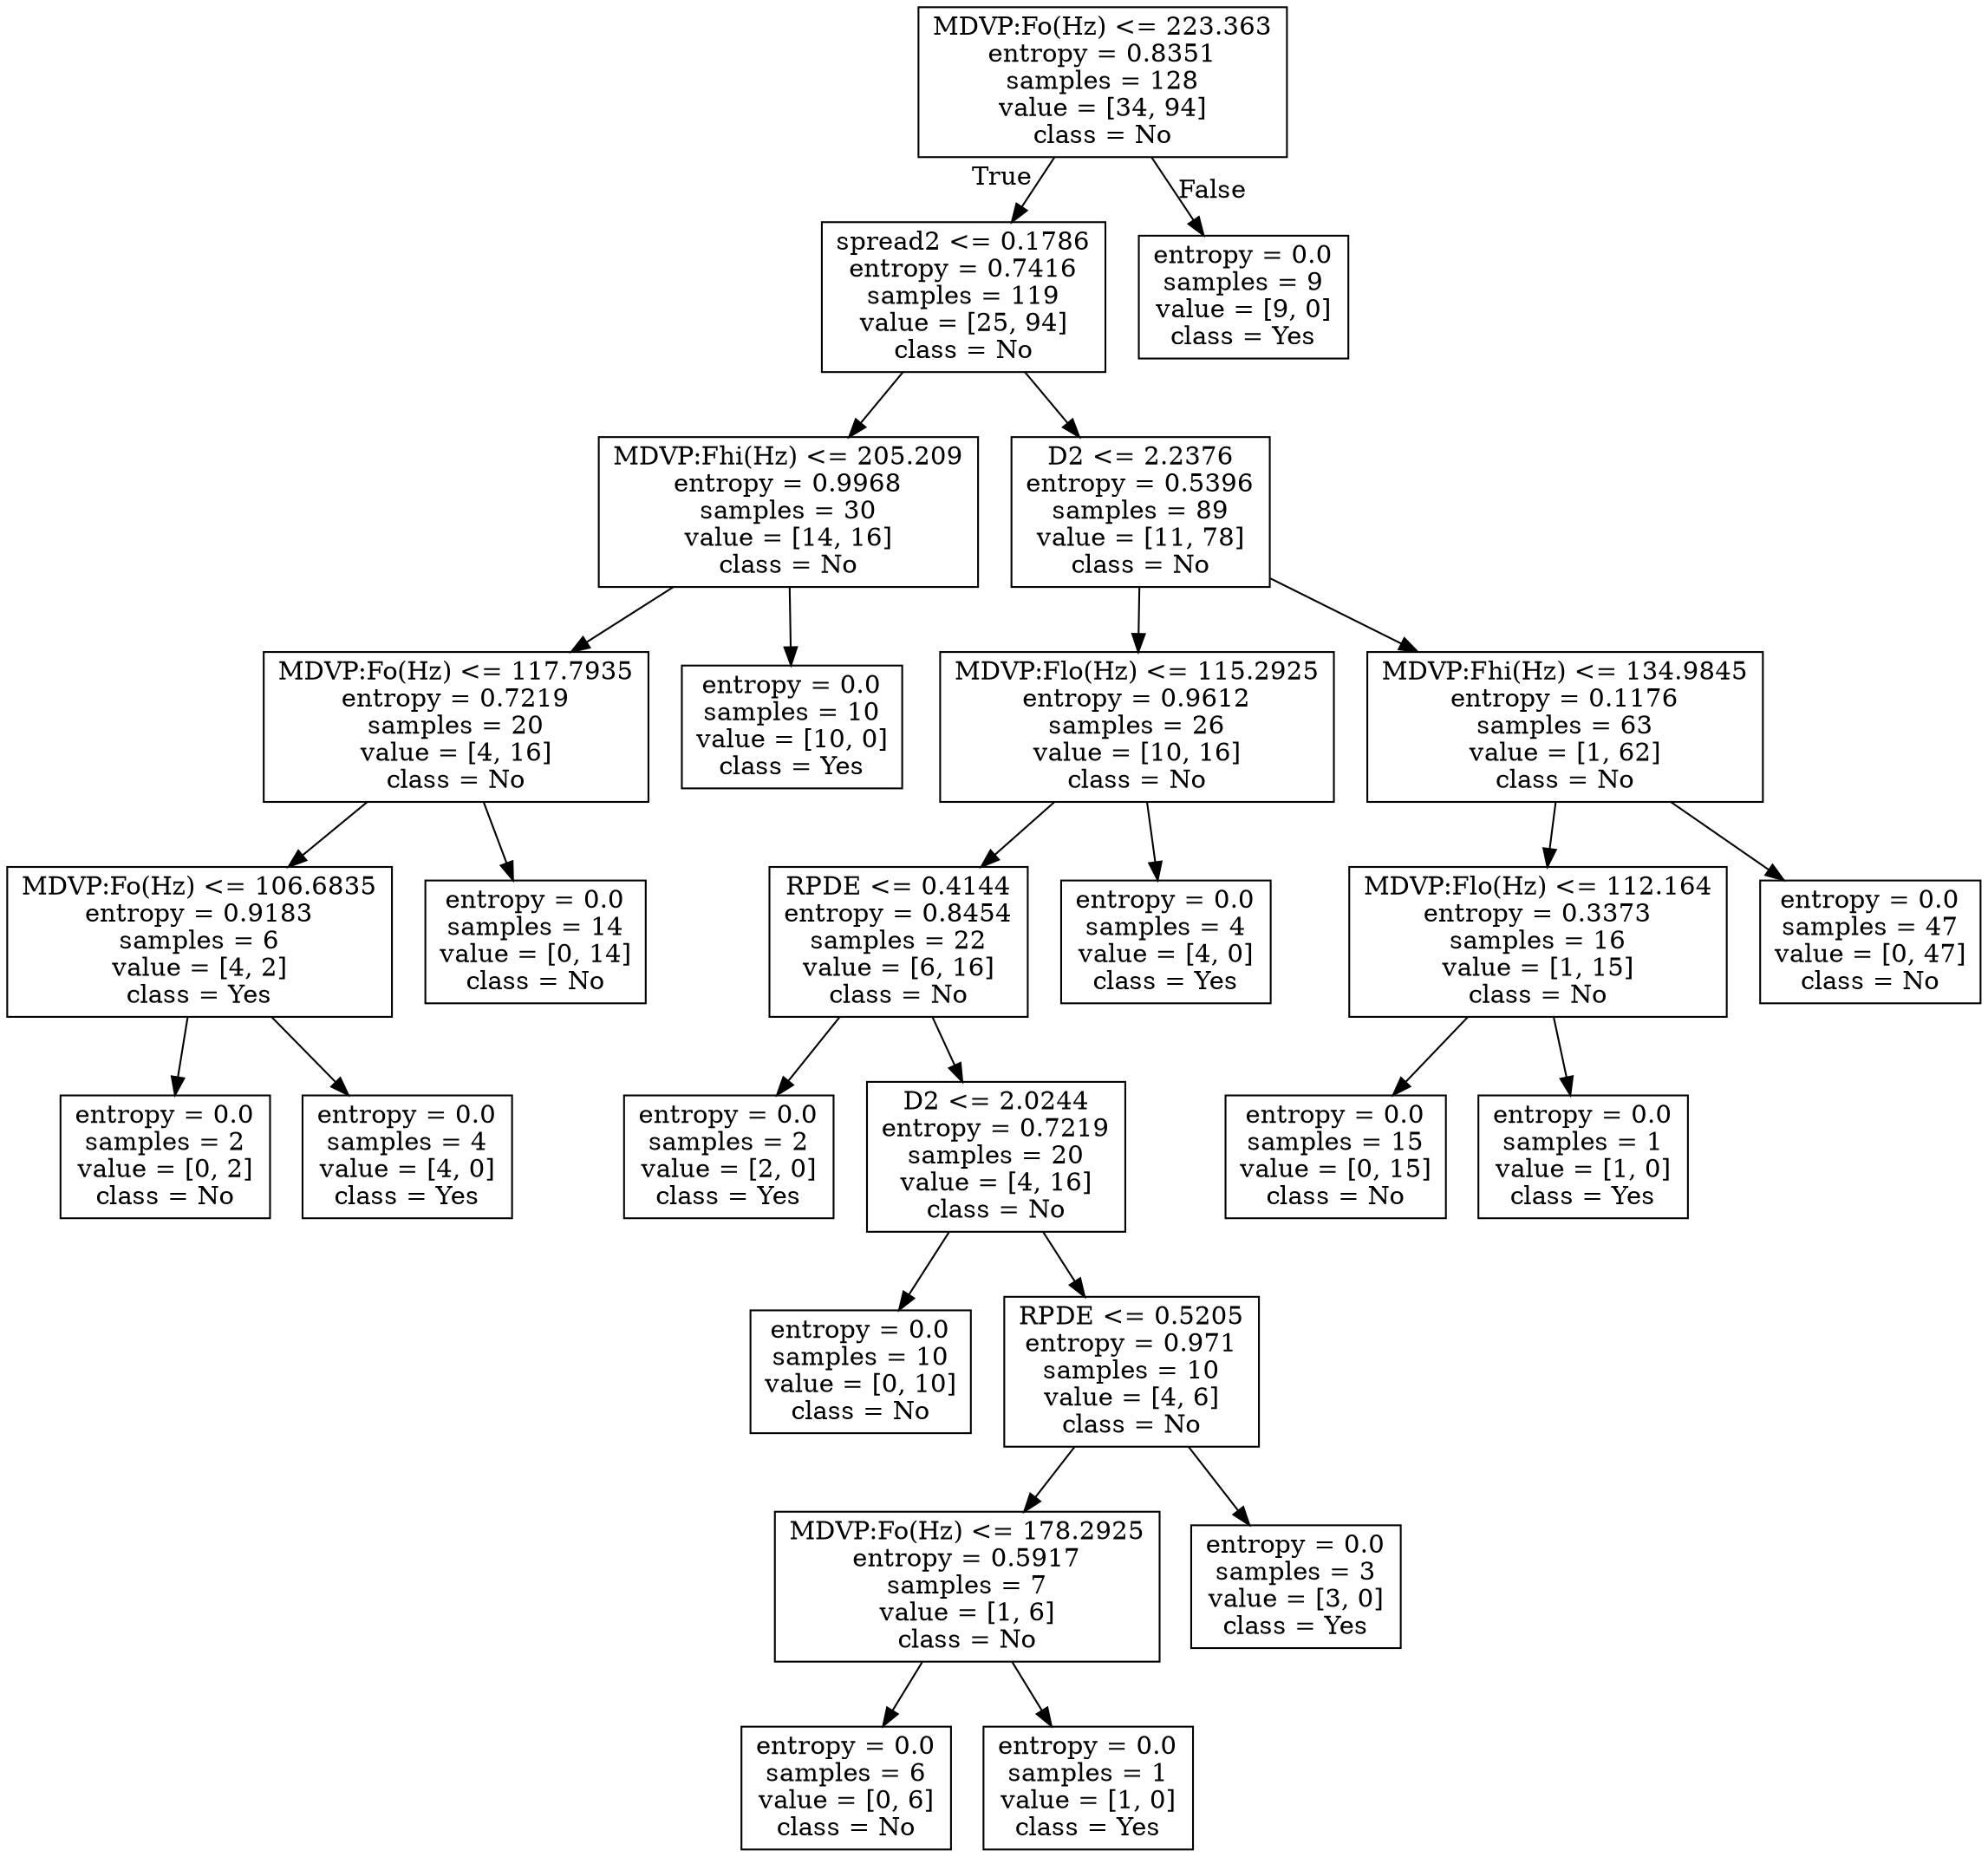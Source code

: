 digraph Tree {
node [shape=box] ;
0 [label="MDVP:Fo(Hz) <= 223.363\nentropy = 0.8351\nsamples = 128\nvalue = [34, 94]\nclass = No"] ;
1 [label="spread2 <= 0.1786\nentropy = 0.7416\nsamples = 119\nvalue = [25, 94]\nclass = No"] ;
0 -> 1 [labeldistance=2.5, labelangle=45, headlabel="True"] ;
2 [label="MDVP:Fhi(Hz) <= 205.209\nentropy = 0.9968\nsamples = 30\nvalue = [14, 16]\nclass = No"] ;
1 -> 2 ;
3 [label="MDVP:Fo(Hz) <= 117.7935\nentropy = 0.7219\nsamples = 20\nvalue = [4, 16]\nclass = No"] ;
2 -> 3 ;
4 [label="MDVP:Fo(Hz) <= 106.6835\nentropy = 0.9183\nsamples = 6\nvalue = [4, 2]\nclass = Yes"] ;
3 -> 4 ;
5 [label="entropy = 0.0\nsamples = 2\nvalue = [0, 2]\nclass = No"] ;
4 -> 5 ;
6 [label="entropy = 0.0\nsamples = 4\nvalue = [4, 0]\nclass = Yes"] ;
4 -> 6 ;
7 [label="entropy = 0.0\nsamples = 14\nvalue = [0, 14]\nclass = No"] ;
3 -> 7 ;
8 [label="entropy = 0.0\nsamples = 10\nvalue = [10, 0]\nclass = Yes"] ;
2 -> 8 ;
9 [label="D2 <= 2.2376\nentropy = 0.5396\nsamples = 89\nvalue = [11, 78]\nclass = No"] ;
1 -> 9 ;
10 [label="MDVP:Flo(Hz) <= 115.2925\nentropy = 0.9612\nsamples = 26\nvalue = [10, 16]\nclass = No"] ;
9 -> 10 ;
11 [label="RPDE <= 0.4144\nentropy = 0.8454\nsamples = 22\nvalue = [6, 16]\nclass = No"] ;
10 -> 11 ;
12 [label="entropy = 0.0\nsamples = 2\nvalue = [2, 0]\nclass = Yes"] ;
11 -> 12 ;
13 [label="D2 <= 2.0244\nentropy = 0.7219\nsamples = 20\nvalue = [4, 16]\nclass = No"] ;
11 -> 13 ;
14 [label="entropy = 0.0\nsamples = 10\nvalue = [0, 10]\nclass = No"] ;
13 -> 14 ;
15 [label="RPDE <= 0.5205\nentropy = 0.971\nsamples = 10\nvalue = [4, 6]\nclass = No"] ;
13 -> 15 ;
16 [label="MDVP:Fo(Hz) <= 178.2925\nentropy = 0.5917\nsamples = 7\nvalue = [1, 6]\nclass = No"] ;
15 -> 16 ;
17 [label="entropy = 0.0\nsamples = 6\nvalue = [0, 6]\nclass = No"] ;
16 -> 17 ;
18 [label="entropy = 0.0\nsamples = 1\nvalue = [1, 0]\nclass = Yes"] ;
16 -> 18 ;
19 [label="entropy = 0.0\nsamples = 3\nvalue = [3, 0]\nclass = Yes"] ;
15 -> 19 ;
20 [label="entropy = 0.0\nsamples = 4\nvalue = [4, 0]\nclass = Yes"] ;
10 -> 20 ;
21 [label="MDVP:Fhi(Hz) <= 134.9845\nentropy = 0.1176\nsamples = 63\nvalue = [1, 62]\nclass = No"] ;
9 -> 21 ;
22 [label="MDVP:Flo(Hz) <= 112.164\nentropy = 0.3373\nsamples = 16\nvalue = [1, 15]\nclass = No"] ;
21 -> 22 ;
23 [label="entropy = 0.0\nsamples = 15\nvalue = [0, 15]\nclass = No"] ;
22 -> 23 ;
24 [label="entropy = 0.0\nsamples = 1\nvalue = [1, 0]\nclass = Yes"] ;
22 -> 24 ;
25 [label="entropy = 0.0\nsamples = 47\nvalue = [0, 47]\nclass = No"] ;
21 -> 25 ;
26 [label="entropy = 0.0\nsamples = 9\nvalue = [9, 0]\nclass = Yes"] ;
0 -> 26 [labeldistance=2.5, labelangle=-45, headlabel="False"] ;
}